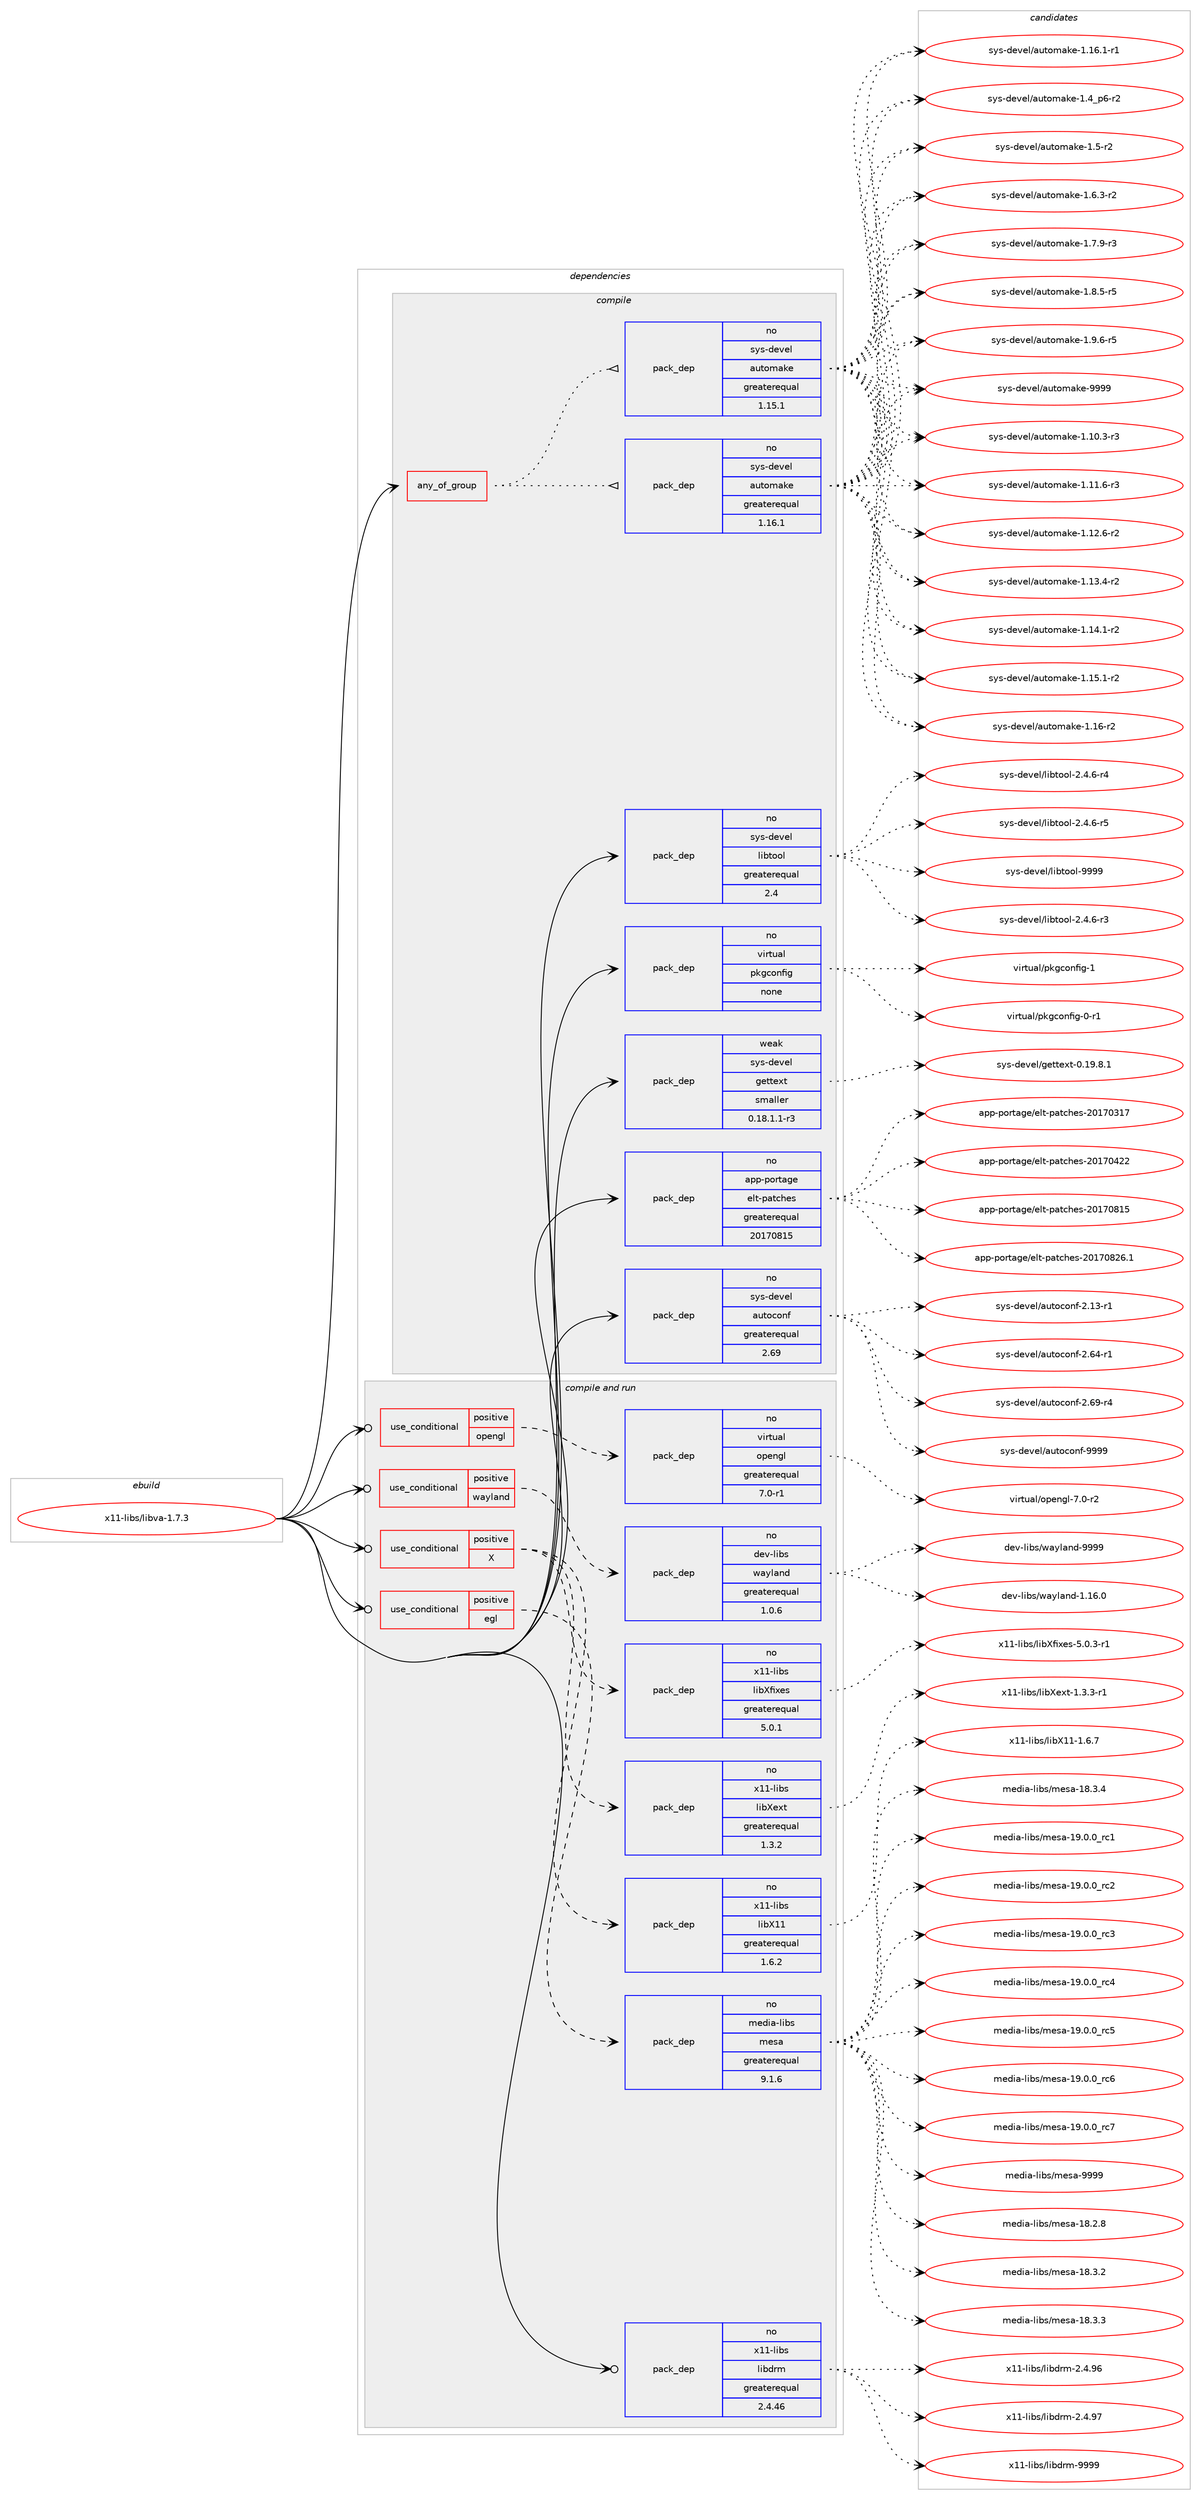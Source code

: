 digraph prolog {

# *************
# Graph options
# *************

newrank=true;
concentrate=true;
compound=true;
graph [rankdir=LR,fontname=Helvetica,fontsize=10,ranksep=1.5];#, ranksep=2.5, nodesep=0.2];
edge  [arrowhead=vee];
node  [fontname=Helvetica,fontsize=10];

# **********
# The ebuild
# **********

subgraph cluster_leftcol {
color=gray;
rank=same;
label=<<i>ebuild</i>>;
id [label="x11-libs/libva-1.7.3", color=red, width=4, href="../x11-libs/libva-1.7.3.svg"];
}

# ****************
# The dependencies
# ****************

subgraph cluster_midcol {
color=gray;
label=<<i>dependencies</i>>;
subgraph cluster_compile {
fillcolor="#eeeeee";
style=filled;
label=<<i>compile</i>>;
subgraph any28583 {
dependency1760413 [label=<<TABLE BORDER="0" CELLBORDER="1" CELLSPACING="0" CELLPADDING="4"><TR><TD CELLPADDING="10">any_of_group</TD></TR></TABLE>>, shape=none, color=red];subgraph pack1264682 {
dependency1760414 [label=<<TABLE BORDER="0" CELLBORDER="1" CELLSPACING="0" CELLPADDING="4" WIDTH="220"><TR><TD ROWSPAN="6" CELLPADDING="30">pack_dep</TD></TR><TR><TD WIDTH="110">no</TD></TR><TR><TD>sys-devel</TD></TR><TR><TD>automake</TD></TR><TR><TD>greaterequal</TD></TR><TR><TD>1.16.1</TD></TR></TABLE>>, shape=none, color=blue];
}
dependency1760413:e -> dependency1760414:w [weight=20,style="dotted",arrowhead="oinv"];
subgraph pack1264683 {
dependency1760415 [label=<<TABLE BORDER="0" CELLBORDER="1" CELLSPACING="0" CELLPADDING="4" WIDTH="220"><TR><TD ROWSPAN="6" CELLPADDING="30">pack_dep</TD></TR><TR><TD WIDTH="110">no</TD></TR><TR><TD>sys-devel</TD></TR><TR><TD>automake</TD></TR><TR><TD>greaterequal</TD></TR><TR><TD>1.15.1</TD></TR></TABLE>>, shape=none, color=blue];
}
dependency1760413:e -> dependency1760415:w [weight=20,style="dotted",arrowhead="oinv"];
}
id:e -> dependency1760413:w [weight=20,style="solid",arrowhead="vee"];
subgraph pack1264684 {
dependency1760416 [label=<<TABLE BORDER="0" CELLBORDER="1" CELLSPACING="0" CELLPADDING="4" WIDTH="220"><TR><TD ROWSPAN="6" CELLPADDING="30">pack_dep</TD></TR><TR><TD WIDTH="110">no</TD></TR><TR><TD>app-portage</TD></TR><TR><TD>elt-patches</TD></TR><TR><TD>greaterequal</TD></TR><TR><TD>20170815</TD></TR></TABLE>>, shape=none, color=blue];
}
id:e -> dependency1760416:w [weight=20,style="solid",arrowhead="vee"];
subgraph pack1264685 {
dependency1760417 [label=<<TABLE BORDER="0" CELLBORDER="1" CELLSPACING="0" CELLPADDING="4" WIDTH="220"><TR><TD ROWSPAN="6" CELLPADDING="30">pack_dep</TD></TR><TR><TD WIDTH="110">no</TD></TR><TR><TD>sys-devel</TD></TR><TR><TD>autoconf</TD></TR><TR><TD>greaterequal</TD></TR><TR><TD>2.69</TD></TR></TABLE>>, shape=none, color=blue];
}
id:e -> dependency1760417:w [weight=20,style="solid",arrowhead="vee"];
subgraph pack1264686 {
dependency1760418 [label=<<TABLE BORDER="0" CELLBORDER="1" CELLSPACING="0" CELLPADDING="4" WIDTH="220"><TR><TD ROWSPAN="6" CELLPADDING="30">pack_dep</TD></TR><TR><TD WIDTH="110">no</TD></TR><TR><TD>sys-devel</TD></TR><TR><TD>libtool</TD></TR><TR><TD>greaterequal</TD></TR><TR><TD>2.4</TD></TR></TABLE>>, shape=none, color=blue];
}
id:e -> dependency1760418:w [weight=20,style="solid",arrowhead="vee"];
subgraph pack1264687 {
dependency1760419 [label=<<TABLE BORDER="0" CELLBORDER="1" CELLSPACING="0" CELLPADDING="4" WIDTH="220"><TR><TD ROWSPAN="6" CELLPADDING="30">pack_dep</TD></TR><TR><TD WIDTH="110">no</TD></TR><TR><TD>virtual</TD></TR><TR><TD>pkgconfig</TD></TR><TR><TD>none</TD></TR><TR><TD></TD></TR></TABLE>>, shape=none, color=blue];
}
id:e -> dependency1760419:w [weight=20,style="solid",arrowhead="vee"];
subgraph pack1264688 {
dependency1760420 [label=<<TABLE BORDER="0" CELLBORDER="1" CELLSPACING="0" CELLPADDING="4" WIDTH="220"><TR><TD ROWSPAN="6" CELLPADDING="30">pack_dep</TD></TR><TR><TD WIDTH="110">weak</TD></TR><TR><TD>sys-devel</TD></TR><TR><TD>gettext</TD></TR><TR><TD>smaller</TD></TR><TR><TD>0.18.1.1-r3</TD></TR></TABLE>>, shape=none, color=blue];
}
id:e -> dependency1760420:w [weight=20,style="solid",arrowhead="vee"];
}
subgraph cluster_compileandrun {
fillcolor="#eeeeee";
style=filled;
label=<<i>compile and run</i>>;
subgraph cond466145 {
dependency1760421 [label=<<TABLE BORDER="0" CELLBORDER="1" CELLSPACING="0" CELLPADDING="4"><TR><TD ROWSPAN="3" CELLPADDING="10">use_conditional</TD></TR><TR><TD>positive</TD></TR><TR><TD>X</TD></TR></TABLE>>, shape=none, color=red];
subgraph pack1264689 {
dependency1760422 [label=<<TABLE BORDER="0" CELLBORDER="1" CELLSPACING="0" CELLPADDING="4" WIDTH="220"><TR><TD ROWSPAN="6" CELLPADDING="30">pack_dep</TD></TR><TR><TD WIDTH="110">no</TD></TR><TR><TD>x11-libs</TD></TR><TR><TD>libX11</TD></TR><TR><TD>greaterequal</TD></TR><TR><TD>1.6.2</TD></TR></TABLE>>, shape=none, color=blue];
}
dependency1760421:e -> dependency1760422:w [weight=20,style="dashed",arrowhead="vee"];
subgraph pack1264690 {
dependency1760423 [label=<<TABLE BORDER="0" CELLBORDER="1" CELLSPACING="0" CELLPADDING="4" WIDTH="220"><TR><TD ROWSPAN="6" CELLPADDING="30">pack_dep</TD></TR><TR><TD WIDTH="110">no</TD></TR><TR><TD>x11-libs</TD></TR><TR><TD>libXext</TD></TR><TR><TD>greaterequal</TD></TR><TR><TD>1.3.2</TD></TR></TABLE>>, shape=none, color=blue];
}
dependency1760421:e -> dependency1760423:w [weight=20,style="dashed",arrowhead="vee"];
subgraph pack1264691 {
dependency1760424 [label=<<TABLE BORDER="0" CELLBORDER="1" CELLSPACING="0" CELLPADDING="4" WIDTH="220"><TR><TD ROWSPAN="6" CELLPADDING="30">pack_dep</TD></TR><TR><TD WIDTH="110">no</TD></TR><TR><TD>x11-libs</TD></TR><TR><TD>libXfixes</TD></TR><TR><TD>greaterequal</TD></TR><TR><TD>5.0.1</TD></TR></TABLE>>, shape=none, color=blue];
}
dependency1760421:e -> dependency1760424:w [weight=20,style="dashed",arrowhead="vee"];
}
id:e -> dependency1760421:w [weight=20,style="solid",arrowhead="odotvee"];
subgraph cond466146 {
dependency1760425 [label=<<TABLE BORDER="0" CELLBORDER="1" CELLSPACING="0" CELLPADDING="4"><TR><TD ROWSPAN="3" CELLPADDING="10">use_conditional</TD></TR><TR><TD>positive</TD></TR><TR><TD>egl</TD></TR></TABLE>>, shape=none, color=red];
subgraph pack1264692 {
dependency1760426 [label=<<TABLE BORDER="0" CELLBORDER="1" CELLSPACING="0" CELLPADDING="4" WIDTH="220"><TR><TD ROWSPAN="6" CELLPADDING="30">pack_dep</TD></TR><TR><TD WIDTH="110">no</TD></TR><TR><TD>media-libs</TD></TR><TR><TD>mesa</TD></TR><TR><TD>greaterequal</TD></TR><TR><TD>9.1.6</TD></TR></TABLE>>, shape=none, color=blue];
}
dependency1760425:e -> dependency1760426:w [weight=20,style="dashed",arrowhead="vee"];
}
id:e -> dependency1760425:w [weight=20,style="solid",arrowhead="odotvee"];
subgraph cond466147 {
dependency1760427 [label=<<TABLE BORDER="0" CELLBORDER="1" CELLSPACING="0" CELLPADDING="4"><TR><TD ROWSPAN="3" CELLPADDING="10">use_conditional</TD></TR><TR><TD>positive</TD></TR><TR><TD>opengl</TD></TR></TABLE>>, shape=none, color=red];
subgraph pack1264693 {
dependency1760428 [label=<<TABLE BORDER="0" CELLBORDER="1" CELLSPACING="0" CELLPADDING="4" WIDTH="220"><TR><TD ROWSPAN="6" CELLPADDING="30">pack_dep</TD></TR><TR><TD WIDTH="110">no</TD></TR><TR><TD>virtual</TD></TR><TR><TD>opengl</TD></TR><TR><TD>greaterequal</TD></TR><TR><TD>7.0-r1</TD></TR></TABLE>>, shape=none, color=blue];
}
dependency1760427:e -> dependency1760428:w [weight=20,style="dashed",arrowhead="vee"];
}
id:e -> dependency1760427:w [weight=20,style="solid",arrowhead="odotvee"];
subgraph cond466148 {
dependency1760429 [label=<<TABLE BORDER="0" CELLBORDER="1" CELLSPACING="0" CELLPADDING="4"><TR><TD ROWSPAN="3" CELLPADDING="10">use_conditional</TD></TR><TR><TD>positive</TD></TR><TR><TD>wayland</TD></TR></TABLE>>, shape=none, color=red];
subgraph pack1264694 {
dependency1760430 [label=<<TABLE BORDER="0" CELLBORDER="1" CELLSPACING="0" CELLPADDING="4" WIDTH="220"><TR><TD ROWSPAN="6" CELLPADDING="30">pack_dep</TD></TR><TR><TD WIDTH="110">no</TD></TR><TR><TD>dev-libs</TD></TR><TR><TD>wayland</TD></TR><TR><TD>greaterequal</TD></TR><TR><TD>1.0.6</TD></TR></TABLE>>, shape=none, color=blue];
}
dependency1760429:e -> dependency1760430:w [weight=20,style="dashed",arrowhead="vee"];
}
id:e -> dependency1760429:w [weight=20,style="solid",arrowhead="odotvee"];
subgraph pack1264695 {
dependency1760431 [label=<<TABLE BORDER="0" CELLBORDER="1" CELLSPACING="0" CELLPADDING="4" WIDTH="220"><TR><TD ROWSPAN="6" CELLPADDING="30">pack_dep</TD></TR><TR><TD WIDTH="110">no</TD></TR><TR><TD>x11-libs</TD></TR><TR><TD>libdrm</TD></TR><TR><TD>greaterequal</TD></TR><TR><TD>2.4.46</TD></TR></TABLE>>, shape=none, color=blue];
}
id:e -> dependency1760431:w [weight=20,style="solid",arrowhead="odotvee"];
}
subgraph cluster_run {
fillcolor="#eeeeee";
style=filled;
label=<<i>run</i>>;
}
}

# **************
# The candidates
# **************

subgraph cluster_choices {
rank=same;
color=gray;
label=<<i>candidates</i>>;

subgraph choice1264682 {
color=black;
nodesep=1;
choice11512111545100101118101108479711711611110997107101454946494846514511451 [label="sys-devel/automake-1.10.3-r3", color=red, width=4,href="../sys-devel/automake-1.10.3-r3.svg"];
choice11512111545100101118101108479711711611110997107101454946494946544511451 [label="sys-devel/automake-1.11.6-r3", color=red, width=4,href="../sys-devel/automake-1.11.6-r3.svg"];
choice11512111545100101118101108479711711611110997107101454946495046544511450 [label="sys-devel/automake-1.12.6-r2", color=red, width=4,href="../sys-devel/automake-1.12.6-r2.svg"];
choice11512111545100101118101108479711711611110997107101454946495146524511450 [label="sys-devel/automake-1.13.4-r2", color=red, width=4,href="../sys-devel/automake-1.13.4-r2.svg"];
choice11512111545100101118101108479711711611110997107101454946495246494511450 [label="sys-devel/automake-1.14.1-r2", color=red, width=4,href="../sys-devel/automake-1.14.1-r2.svg"];
choice11512111545100101118101108479711711611110997107101454946495346494511450 [label="sys-devel/automake-1.15.1-r2", color=red, width=4,href="../sys-devel/automake-1.15.1-r2.svg"];
choice1151211154510010111810110847971171161111099710710145494649544511450 [label="sys-devel/automake-1.16-r2", color=red, width=4,href="../sys-devel/automake-1.16-r2.svg"];
choice11512111545100101118101108479711711611110997107101454946495446494511449 [label="sys-devel/automake-1.16.1-r1", color=red, width=4,href="../sys-devel/automake-1.16.1-r1.svg"];
choice115121115451001011181011084797117116111109971071014549465295112544511450 [label="sys-devel/automake-1.4_p6-r2", color=red, width=4,href="../sys-devel/automake-1.4_p6-r2.svg"];
choice11512111545100101118101108479711711611110997107101454946534511450 [label="sys-devel/automake-1.5-r2", color=red, width=4,href="../sys-devel/automake-1.5-r2.svg"];
choice115121115451001011181011084797117116111109971071014549465446514511450 [label="sys-devel/automake-1.6.3-r2", color=red, width=4,href="../sys-devel/automake-1.6.3-r2.svg"];
choice115121115451001011181011084797117116111109971071014549465546574511451 [label="sys-devel/automake-1.7.9-r3", color=red, width=4,href="../sys-devel/automake-1.7.9-r3.svg"];
choice115121115451001011181011084797117116111109971071014549465646534511453 [label="sys-devel/automake-1.8.5-r5", color=red, width=4,href="../sys-devel/automake-1.8.5-r5.svg"];
choice115121115451001011181011084797117116111109971071014549465746544511453 [label="sys-devel/automake-1.9.6-r5", color=red, width=4,href="../sys-devel/automake-1.9.6-r5.svg"];
choice115121115451001011181011084797117116111109971071014557575757 [label="sys-devel/automake-9999", color=red, width=4,href="../sys-devel/automake-9999.svg"];
dependency1760414:e -> choice11512111545100101118101108479711711611110997107101454946494846514511451:w [style=dotted,weight="100"];
dependency1760414:e -> choice11512111545100101118101108479711711611110997107101454946494946544511451:w [style=dotted,weight="100"];
dependency1760414:e -> choice11512111545100101118101108479711711611110997107101454946495046544511450:w [style=dotted,weight="100"];
dependency1760414:e -> choice11512111545100101118101108479711711611110997107101454946495146524511450:w [style=dotted,weight="100"];
dependency1760414:e -> choice11512111545100101118101108479711711611110997107101454946495246494511450:w [style=dotted,weight="100"];
dependency1760414:e -> choice11512111545100101118101108479711711611110997107101454946495346494511450:w [style=dotted,weight="100"];
dependency1760414:e -> choice1151211154510010111810110847971171161111099710710145494649544511450:w [style=dotted,weight="100"];
dependency1760414:e -> choice11512111545100101118101108479711711611110997107101454946495446494511449:w [style=dotted,weight="100"];
dependency1760414:e -> choice115121115451001011181011084797117116111109971071014549465295112544511450:w [style=dotted,weight="100"];
dependency1760414:e -> choice11512111545100101118101108479711711611110997107101454946534511450:w [style=dotted,weight="100"];
dependency1760414:e -> choice115121115451001011181011084797117116111109971071014549465446514511450:w [style=dotted,weight="100"];
dependency1760414:e -> choice115121115451001011181011084797117116111109971071014549465546574511451:w [style=dotted,weight="100"];
dependency1760414:e -> choice115121115451001011181011084797117116111109971071014549465646534511453:w [style=dotted,weight="100"];
dependency1760414:e -> choice115121115451001011181011084797117116111109971071014549465746544511453:w [style=dotted,weight="100"];
dependency1760414:e -> choice115121115451001011181011084797117116111109971071014557575757:w [style=dotted,weight="100"];
}
subgraph choice1264683 {
color=black;
nodesep=1;
choice11512111545100101118101108479711711611110997107101454946494846514511451 [label="sys-devel/automake-1.10.3-r3", color=red, width=4,href="../sys-devel/automake-1.10.3-r3.svg"];
choice11512111545100101118101108479711711611110997107101454946494946544511451 [label="sys-devel/automake-1.11.6-r3", color=red, width=4,href="../sys-devel/automake-1.11.6-r3.svg"];
choice11512111545100101118101108479711711611110997107101454946495046544511450 [label="sys-devel/automake-1.12.6-r2", color=red, width=4,href="../sys-devel/automake-1.12.6-r2.svg"];
choice11512111545100101118101108479711711611110997107101454946495146524511450 [label="sys-devel/automake-1.13.4-r2", color=red, width=4,href="../sys-devel/automake-1.13.4-r2.svg"];
choice11512111545100101118101108479711711611110997107101454946495246494511450 [label="sys-devel/automake-1.14.1-r2", color=red, width=4,href="../sys-devel/automake-1.14.1-r2.svg"];
choice11512111545100101118101108479711711611110997107101454946495346494511450 [label="sys-devel/automake-1.15.1-r2", color=red, width=4,href="../sys-devel/automake-1.15.1-r2.svg"];
choice1151211154510010111810110847971171161111099710710145494649544511450 [label="sys-devel/automake-1.16-r2", color=red, width=4,href="../sys-devel/automake-1.16-r2.svg"];
choice11512111545100101118101108479711711611110997107101454946495446494511449 [label="sys-devel/automake-1.16.1-r1", color=red, width=4,href="../sys-devel/automake-1.16.1-r1.svg"];
choice115121115451001011181011084797117116111109971071014549465295112544511450 [label="sys-devel/automake-1.4_p6-r2", color=red, width=4,href="../sys-devel/automake-1.4_p6-r2.svg"];
choice11512111545100101118101108479711711611110997107101454946534511450 [label="sys-devel/automake-1.5-r2", color=red, width=4,href="../sys-devel/automake-1.5-r2.svg"];
choice115121115451001011181011084797117116111109971071014549465446514511450 [label="sys-devel/automake-1.6.3-r2", color=red, width=4,href="../sys-devel/automake-1.6.3-r2.svg"];
choice115121115451001011181011084797117116111109971071014549465546574511451 [label="sys-devel/automake-1.7.9-r3", color=red, width=4,href="../sys-devel/automake-1.7.9-r3.svg"];
choice115121115451001011181011084797117116111109971071014549465646534511453 [label="sys-devel/automake-1.8.5-r5", color=red, width=4,href="../sys-devel/automake-1.8.5-r5.svg"];
choice115121115451001011181011084797117116111109971071014549465746544511453 [label="sys-devel/automake-1.9.6-r5", color=red, width=4,href="../sys-devel/automake-1.9.6-r5.svg"];
choice115121115451001011181011084797117116111109971071014557575757 [label="sys-devel/automake-9999", color=red, width=4,href="../sys-devel/automake-9999.svg"];
dependency1760415:e -> choice11512111545100101118101108479711711611110997107101454946494846514511451:w [style=dotted,weight="100"];
dependency1760415:e -> choice11512111545100101118101108479711711611110997107101454946494946544511451:w [style=dotted,weight="100"];
dependency1760415:e -> choice11512111545100101118101108479711711611110997107101454946495046544511450:w [style=dotted,weight="100"];
dependency1760415:e -> choice11512111545100101118101108479711711611110997107101454946495146524511450:w [style=dotted,weight="100"];
dependency1760415:e -> choice11512111545100101118101108479711711611110997107101454946495246494511450:w [style=dotted,weight="100"];
dependency1760415:e -> choice11512111545100101118101108479711711611110997107101454946495346494511450:w [style=dotted,weight="100"];
dependency1760415:e -> choice1151211154510010111810110847971171161111099710710145494649544511450:w [style=dotted,weight="100"];
dependency1760415:e -> choice11512111545100101118101108479711711611110997107101454946495446494511449:w [style=dotted,weight="100"];
dependency1760415:e -> choice115121115451001011181011084797117116111109971071014549465295112544511450:w [style=dotted,weight="100"];
dependency1760415:e -> choice11512111545100101118101108479711711611110997107101454946534511450:w [style=dotted,weight="100"];
dependency1760415:e -> choice115121115451001011181011084797117116111109971071014549465446514511450:w [style=dotted,weight="100"];
dependency1760415:e -> choice115121115451001011181011084797117116111109971071014549465546574511451:w [style=dotted,weight="100"];
dependency1760415:e -> choice115121115451001011181011084797117116111109971071014549465646534511453:w [style=dotted,weight="100"];
dependency1760415:e -> choice115121115451001011181011084797117116111109971071014549465746544511453:w [style=dotted,weight="100"];
dependency1760415:e -> choice115121115451001011181011084797117116111109971071014557575757:w [style=dotted,weight="100"];
}
subgraph choice1264684 {
color=black;
nodesep=1;
choice97112112451121111141169710310147101108116451129711699104101115455048495548514955 [label="app-portage/elt-patches-20170317", color=red, width=4,href="../app-portage/elt-patches-20170317.svg"];
choice97112112451121111141169710310147101108116451129711699104101115455048495548525050 [label="app-portage/elt-patches-20170422", color=red, width=4,href="../app-portage/elt-patches-20170422.svg"];
choice97112112451121111141169710310147101108116451129711699104101115455048495548564953 [label="app-portage/elt-patches-20170815", color=red, width=4,href="../app-portage/elt-patches-20170815.svg"];
choice971121124511211111411697103101471011081164511297116991041011154550484955485650544649 [label="app-portage/elt-patches-20170826.1", color=red, width=4,href="../app-portage/elt-patches-20170826.1.svg"];
dependency1760416:e -> choice97112112451121111141169710310147101108116451129711699104101115455048495548514955:w [style=dotted,weight="100"];
dependency1760416:e -> choice97112112451121111141169710310147101108116451129711699104101115455048495548525050:w [style=dotted,weight="100"];
dependency1760416:e -> choice97112112451121111141169710310147101108116451129711699104101115455048495548564953:w [style=dotted,weight="100"];
dependency1760416:e -> choice971121124511211111411697103101471011081164511297116991041011154550484955485650544649:w [style=dotted,weight="100"];
}
subgraph choice1264685 {
color=black;
nodesep=1;
choice1151211154510010111810110847971171161119911111010245504649514511449 [label="sys-devel/autoconf-2.13-r1", color=red, width=4,href="../sys-devel/autoconf-2.13-r1.svg"];
choice1151211154510010111810110847971171161119911111010245504654524511449 [label="sys-devel/autoconf-2.64-r1", color=red, width=4,href="../sys-devel/autoconf-2.64-r1.svg"];
choice1151211154510010111810110847971171161119911111010245504654574511452 [label="sys-devel/autoconf-2.69-r4", color=red, width=4,href="../sys-devel/autoconf-2.69-r4.svg"];
choice115121115451001011181011084797117116111991111101024557575757 [label="sys-devel/autoconf-9999", color=red, width=4,href="../sys-devel/autoconf-9999.svg"];
dependency1760417:e -> choice1151211154510010111810110847971171161119911111010245504649514511449:w [style=dotted,weight="100"];
dependency1760417:e -> choice1151211154510010111810110847971171161119911111010245504654524511449:w [style=dotted,weight="100"];
dependency1760417:e -> choice1151211154510010111810110847971171161119911111010245504654574511452:w [style=dotted,weight="100"];
dependency1760417:e -> choice115121115451001011181011084797117116111991111101024557575757:w [style=dotted,weight="100"];
}
subgraph choice1264686 {
color=black;
nodesep=1;
choice1151211154510010111810110847108105981161111111084550465246544511451 [label="sys-devel/libtool-2.4.6-r3", color=red, width=4,href="../sys-devel/libtool-2.4.6-r3.svg"];
choice1151211154510010111810110847108105981161111111084550465246544511452 [label="sys-devel/libtool-2.4.6-r4", color=red, width=4,href="../sys-devel/libtool-2.4.6-r4.svg"];
choice1151211154510010111810110847108105981161111111084550465246544511453 [label="sys-devel/libtool-2.4.6-r5", color=red, width=4,href="../sys-devel/libtool-2.4.6-r5.svg"];
choice1151211154510010111810110847108105981161111111084557575757 [label="sys-devel/libtool-9999", color=red, width=4,href="../sys-devel/libtool-9999.svg"];
dependency1760418:e -> choice1151211154510010111810110847108105981161111111084550465246544511451:w [style=dotted,weight="100"];
dependency1760418:e -> choice1151211154510010111810110847108105981161111111084550465246544511452:w [style=dotted,weight="100"];
dependency1760418:e -> choice1151211154510010111810110847108105981161111111084550465246544511453:w [style=dotted,weight="100"];
dependency1760418:e -> choice1151211154510010111810110847108105981161111111084557575757:w [style=dotted,weight="100"];
}
subgraph choice1264687 {
color=black;
nodesep=1;
choice11810511411611797108471121071039911111010210510345484511449 [label="virtual/pkgconfig-0-r1", color=red, width=4,href="../virtual/pkgconfig-0-r1.svg"];
choice1181051141161179710847112107103991111101021051034549 [label="virtual/pkgconfig-1", color=red, width=4,href="../virtual/pkgconfig-1.svg"];
dependency1760419:e -> choice11810511411611797108471121071039911111010210510345484511449:w [style=dotted,weight="100"];
dependency1760419:e -> choice1181051141161179710847112107103991111101021051034549:w [style=dotted,weight="100"];
}
subgraph choice1264688 {
color=black;
nodesep=1;
choice1151211154510010111810110847103101116116101120116454846495746564649 [label="sys-devel/gettext-0.19.8.1", color=red, width=4,href="../sys-devel/gettext-0.19.8.1.svg"];
dependency1760420:e -> choice1151211154510010111810110847103101116116101120116454846495746564649:w [style=dotted,weight="100"];
}
subgraph choice1264689 {
color=black;
nodesep=1;
choice120494945108105981154710810598884949454946544655 [label="x11-libs/libX11-1.6.7", color=red, width=4,href="../x11-libs/libX11-1.6.7.svg"];
dependency1760422:e -> choice120494945108105981154710810598884949454946544655:w [style=dotted,weight="100"];
}
subgraph choice1264690 {
color=black;
nodesep=1;
choice120494945108105981154710810598881011201164549465146514511449 [label="x11-libs/libXext-1.3.3-r1", color=red, width=4,href="../x11-libs/libXext-1.3.3-r1.svg"];
dependency1760423:e -> choice120494945108105981154710810598881011201164549465146514511449:w [style=dotted,weight="100"];
}
subgraph choice1264691 {
color=black;
nodesep=1;
choice120494945108105981154710810598881021051201011154553464846514511449 [label="x11-libs/libXfixes-5.0.3-r1", color=red, width=4,href="../x11-libs/libXfixes-5.0.3-r1.svg"];
dependency1760424:e -> choice120494945108105981154710810598881021051201011154553464846514511449:w [style=dotted,weight="100"];
}
subgraph choice1264692 {
color=black;
nodesep=1;
choice109101100105974510810598115471091011159745495646504656 [label="media-libs/mesa-18.2.8", color=red, width=4,href="../media-libs/mesa-18.2.8.svg"];
choice109101100105974510810598115471091011159745495646514650 [label="media-libs/mesa-18.3.2", color=red, width=4,href="../media-libs/mesa-18.3.2.svg"];
choice109101100105974510810598115471091011159745495646514651 [label="media-libs/mesa-18.3.3", color=red, width=4,href="../media-libs/mesa-18.3.3.svg"];
choice109101100105974510810598115471091011159745495646514652 [label="media-libs/mesa-18.3.4", color=red, width=4,href="../media-libs/mesa-18.3.4.svg"];
choice109101100105974510810598115471091011159745495746484648951149949 [label="media-libs/mesa-19.0.0_rc1", color=red, width=4,href="../media-libs/mesa-19.0.0_rc1.svg"];
choice109101100105974510810598115471091011159745495746484648951149950 [label="media-libs/mesa-19.0.0_rc2", color=red, width=4,href="../media-libs/mesa-19.0.0_rc2.svg"];
choice109101100105974510810598115471091011159745495746484648951149951 [label="media-libs/mesa-19.0.0_rc3", color=red, width=4,href="../media-libs/mesa-19.0.0_rc3.svg"];
choice109101100105974510810598115471091011159745495746484648951149952 [label="media-libs/mesa-19.0.0_rc4", color=red, width=4,href="../media-libs/mesa-19.0.0_rc4.svg"];
choice109101100105974510810598115471091011159745495746484648951149953 [label="media-libs/mesa-19.0.0_rc5", color=red, width=4,href="../media-libs/mesa-19.0.0_rc5.svg"];
choice109101100105974510810598115471091011159745495746484648951149954 [label="media-libs/mesa-19.0.0_rc6", color=red, width=4,href="../media-libs/mesa-19.0.0_rc6.svg"];
choice109101100105974510810598115471091011159745495746484648951149955 [label="media-libs/mesa-19.0.0_rc7", color=red, width=4,href="../media-libs/mesa-19.0.0_rc7.svg"];
choice10910110010597451081059811547109101115974557575757 [label="media-libs/mesa-9999", color=red, width=4,href="../media-libs/mesa-9999.svg"];
dependency1760426:e -> choice109101100105974510810598115471091011159745495646504656:w [style=dotted,weight="100"];
dependency1760426:e -> choice109101100105974510810598115471091011159745495646514650:w [style=dotted,weight="100"];
dependency1760426:e -> choice109101100105974510810598115471091011159745495646514651:w [style=dotted,weight="100"];
dependency1760426:e -> choice109101100105974510810598115471091011159745495646514652:w [style=dotted,weight="100"];
dependency1760426:e -> choice109101100105974510810598115471091011159745495746484648951149949:w [style=dotted,weight="100"];
dependency1760426:e -> choice109101100105974510810598115471091011159745495746484648951149950:w [style=dotted,weight="100"];
dependency1760426:e -> choice109101100105974510810598115471091011159745495746484648951149951:w [style=dotted,weight="100"];
dependency1760426:e -> choice109101100105974510810598115471091011159745495746484648951149952:w [style=dotted,weight="100"];
dependency1760426:e -> choice109101100105974510810598115471091011159745495746484648951149953:w [style=dotted,weight="100"];
dependency1760426:e -> choice109101100105974510810598115471091011159745495746484648951149954:w [style=dotted,weight="100"];
dependency1760426:e -> choice109101100105974510810598115471091011159745495746484648951149955:w [style=dotted,weight="100"];
dependency1760426:e -> choice10910110010597451081059811547109101115974557575757:w [style=dotted,weight="100"];
}
subgraph choice1264693 {
color=black;
nodesep=1;
choice1181051141161179710847111112101110103108455546484511450 [label="virtual/opengl-7.0-r2", color=red, width=4,href="../virtual/opengl-7.0-r2.svg"];
dependency1760428:e -> choice1181051141161179710847111112101110103108455546484511450:w [style=dotted,weight="100"];
}
subgraph choice1264694 {
color=black;
nodesep=1;
choice100101118451081059811547119971211089711010045494649544648 [label="dev-libs/wayland-1.16.0", color=red, width=4,href="../dev-libs/wayland-1.16.0.svg"];
choice10010111845108105981154711997121108971101004557575757 [label="dev-libs/wayland-9999", color=red, width=4,href="../dev-libs/wayland-9999.svg"];
dependency1760430:e -> choice100101118451081059811547119971211089711010045494649544648:w [style=dotted,weight="100"];
dependency1760430:e -> choice10010111845108105981154711997121108971101004557575757:w [style=dotted,weight="100"];
}
subgraph choice1264695 {
color=black;
nodesep=1;
choice12049494510810598115471081059810011410945504652465754 [label="x11-libs/libdrm-2.4.96", color=red, width=4,href="../x11-libs/libdrm-2.4.96.svg"];
choice12049494510810598115471081059810011410945504652465755 [label="x11-libs/libdrm-2.4.97", color=red, width=4,href="../x11-libs/libdrm-2.4.97.svg"];
choice1204949451081059811547108105981001141094557575757 [label="x11-libs/libdrm-9999", color=red, width=4,href="../x11-libs/libdrm-9999.svg"];
dependency1760431:e -> choice12049494510810598115471081059810011410945504652465754:w [style=dotted,weight="100"];
dependency1760431:e -> choice12049494510810598115471081059810011410945504652465755:w [style=dotted,weight="100"];
dependency1760431:e -> choice1204949451081059811547108105981001141094557575757:w [style=dotted,weight="100"];
}
}

}

